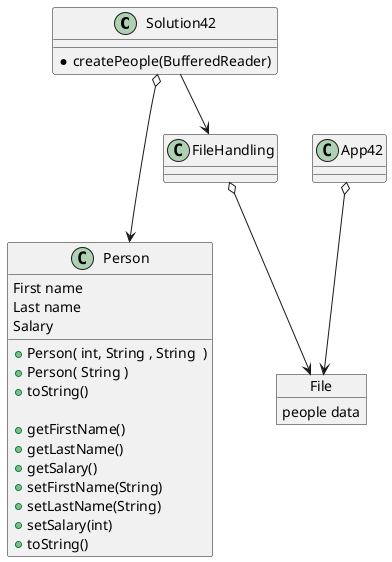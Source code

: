 @startuml
'https://plantuml.com/sequence-diagram



class Solution42{
 *createPeople(BufferedReader)
}
class Person {
    First name
    Last name
    Salary

    +Person( int, String , String  )
    +Person( String )
    +toString()

    +getFirstName()
    +getLastName()
    +getSalary()
    +setFirstName(String)
    +setLastName(String)
    +setSalary(int)


    +toString()
}

object File {
    people data
}

Solution42 o---> Person
Solution42 --> FileHandling
FileHandling o--> File
App42 o--> File

@enduml